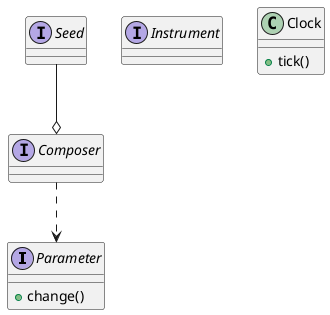 @startuml

Interface Parameter {
	+change()
}
Interface Instrument
Interface Composer
Interface Seed

Class Clock{
	+tick()
}

Composer ..> Parameter
Seed --o Composer

@enduml